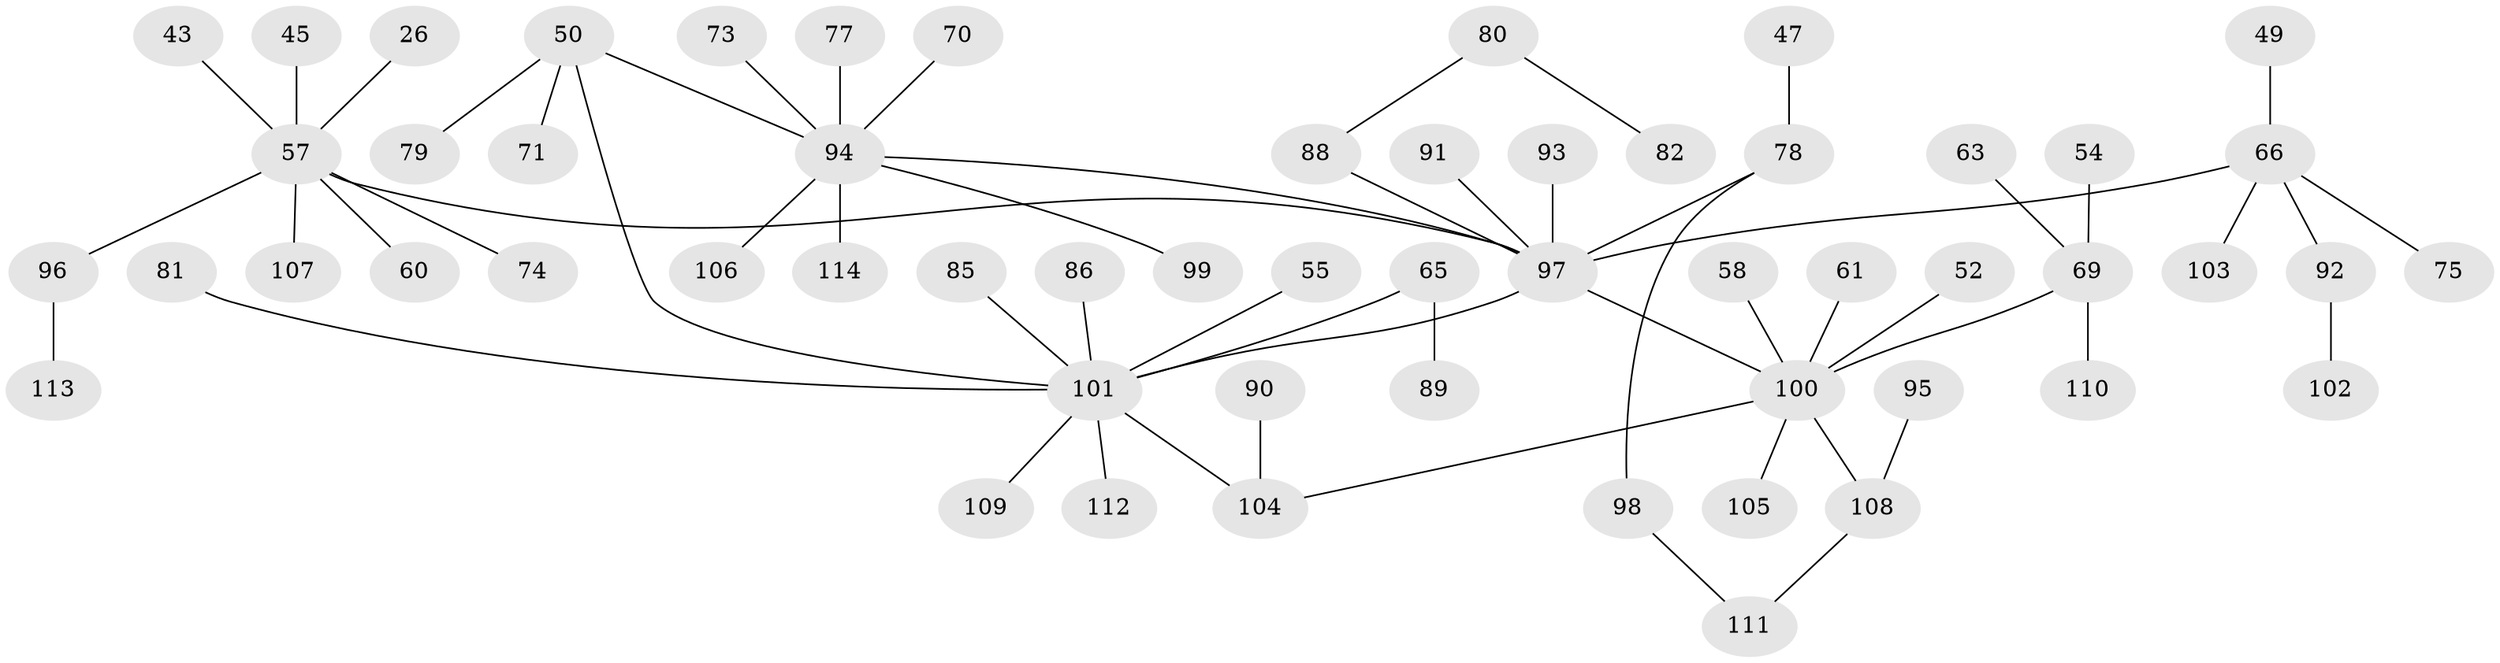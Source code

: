 // original degree distribution, {1: 0.49122807017543857, 5: 0.043859649122807015, 9: 0.008771929824561403, 7: 0.017543859649122806, 3: 0.15789473684210525, 2: 0.20175438596491227, 4: 0.07894736842105263}
// Generated by graph-tools (version 1.1) at 2025/42/03/09/25 04:42:01]
// undirected, 57 vertices, 59 edges
graph export_dot {
graph [start="1"]
  node [color=gray90,style=filled];
  26;
  43;
  45;
  47;
  49;
  50;
  52;
  54;
  55;
  57 [super="+22+32"];
  58;
  60;
  61;
  63;
  65;
  66 [super="+37+56"];
  69 [super="+42+44"];
  70;
  71;
  73;
  74;
  75;
  77;
  78 [super="+39+46"];
  79;
  80;
  81;
  82;
  85;
  86;
  88 [super="+72"];
  89;
  90;
  91;
  92 [super="+87"];
  93 [super="+6"];
  94 [super="+84+68"];
  95;
  96 [super="+36"];
  97 [super="+7"];
  98;
  99;
  100 [super="+24+59+64+76"];
  101 [super="+20+53+23+33+40"];
  102;
  103;
  104 [super="+62"];
  105;
  106;
  107;
  108 [super="+83"];
  109;
  110;
  111;
  112;
  113;
  114;
  26 -- 57;
  43 -- 57;
  45 -- 57;
  47 -- 78;
  49 -- 66;
  50 -- 71;
  50 -- 79;
  50 -- 101;
  50 -- 94;
  52 -- 100;
  54 -- 69;
  55 -- 101;
  57 -- 60;
  57 -- 97 [weight=2];
  57 -- 74;
  57 -- 107;
  57 -- 96;
  58 -- 100;
  61 -- 100;
  63 -- 69;
  65 -- 89;
  65 -- 101;
  66 -- 97;
  66 -- 103;
  66 -- 75;
  66 -- 92;
  69 -- 100;
  69 -- 110;
  70 -- 94;
  73 -- 94;
  77 -- 94;
  78 -- 97;
  78 -- 98;
  80 -- 82;
  80 -- 88;
  81 -- 101;
  85 -- 101;
  86 -- 101;
  88 -- 97;
  90 -- 104;
  91 -- 97;
  92 -- 102;
  93 -- 97;
  94 -- 97;
  94 -- 114;
  94 -- 99;
  94 -- 106;
  95 -- 108;
  96 -- 113;
  97 -- 101;
  97 -- 100 [weight=2];
  98 -- 111;
  100 -- 108 [weight=3];
  100 -- 104;
  100 -- 105;
  101 -- 104;
  101 -- 109;
  101 -- 112;
  108 -- 111;
}
